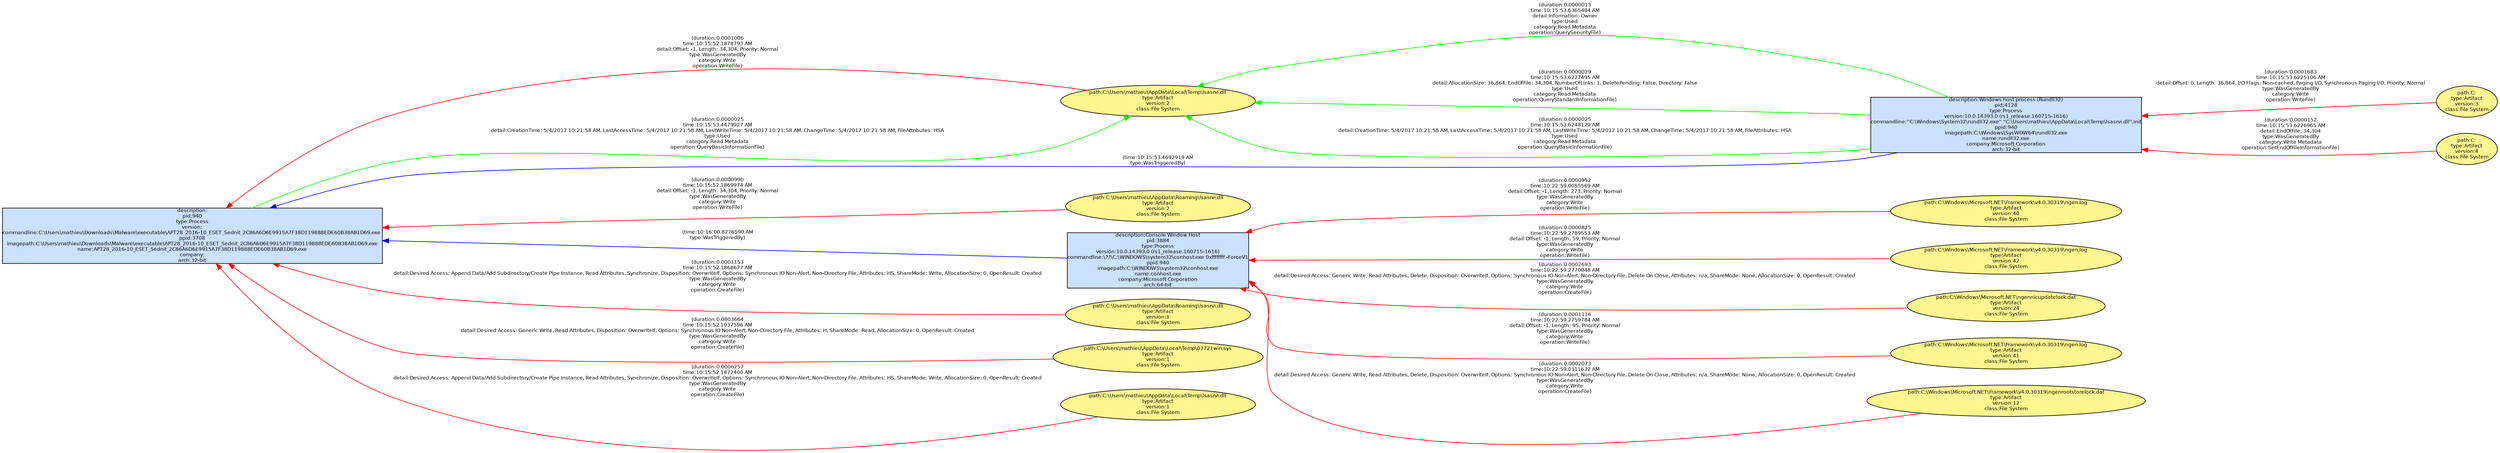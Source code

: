 digraph spade2dot {
graph [rankdir = "RL"];
node [fontname="Helvetica" fontsize="8" style="filled" margin="0.0,0.0"];
edge [fontname="Helvetica" fontsize="8"];
"1" [label="path:C:\ntype:Artifact\nversion:3\nclass:File System" shape="ellipse" fillcolor="khaki1"];
"2" [label="path:C:\ntype:Artifact\nversion:4\nclass:File System" shape="ellipse" fillcolor="khaki1"];
"3" [label="path:C:\\Windows\\Microsoft.NET\\Framework\\v4.0.30319\\ngen.log\ntype:Artifact\nversion:40\nclass:File System" shape="ellipse" fillcolor="khaki1"];
"4" [label="path:C:\\Users\\mathieu\\AppData\\Roaming\\lsasrvi.dll\ntype:Artifact\nversion:2\nclass:File System" shape="ellipse" fillcolor="khaki1"];
"5" [label="description:Console Window Host\npid:3884\ntype:Process\nversion:10.0.14393.0 (rs1_release.160715-1616)\ncommandline:\\??\\C:\\WINDOWS\\system32\\conhost.exe 0xffffffff -ForceV1\nppid:940\nimagepath:C:\\WINDOWS\\system32\\conhost.exe\nname:conhost.exe\ncompany:Microsoft Corporation\narch:64-bit" shape="box" fillcolor="lightsteelblue1"];
"6" [label="path:C:\\Users\\mathieu\\AppData\\Local\\Temp\\lsasrvi.dll\ntype:Artifact\nversion:2\nclass:File System" shape="ellipse" fillcolor="khaki1"];
"7" [label="path:C:\\Windows\\Microsoft.NET\\Framework\\v4.0.30319\\ngen.log\ntype:Artifact\nversion:42\nclass:File System" shape="ellipse" fillcolor="khaki1"];
"8" [label="path:C:\\Windows\\Microsoft.NET\\ngennicupdatelock.dat\ntype:Artifact\nversion:24\nclass:File System" shape="ellipse" fillcolor="khaki1"];
"9" [label="path:C:\\Users\\mathieu\\AppData\\Roaming\\lsasrvi.dll\ntype:Artifact\nversion:1\nclass:File System" shape="ellipse" fillcolor="khaki1"];
"10" [label="path:C:\\Windows\\Microsoft.NET\\Framework\\v4.0.30319\\ngen.log\ntype:Artifact\nversion:41\nclass:File System" shape="ellipse" fillcolor="khaki1"];
"11" [label="description:\npid:940\ntype:Process\nversion:\ncommandline:C:\\Users\\mathieu\\Downloads\\Malware\\executable\\APT28_2016-10_ESET_Sednit_2C86A6D6E9915A7F38D119888EDE60B38AB1D69.exe \nppid:3708\nimagepath:C:\\Users\\mathieu\\Downloads\\Malware\\executable\\APT28_2016-10_ESET_Sednit_2C86A6D6E9915A7F38D119888EDE60B38AB1D69.exe\nname:APT28_2016-10_ESET_Sednit_2C86A6D6E9915A7F38D119888EDE60B38AB1D69.exe\ncompany:\narch:32-bit" shape="box" fillcolor="lightsteelblue1"];
"12" [label="path:C:\\Users\\mathieu\\AppData\\Local\\Temp\\03721win.sys\ntype:Artifact\nversion:1\nclass:File System" shape="ellipse" fillcolor="khaki1"];
"13" [label="path:C:\\Windows\\Microsoft.NET\\Framework\\v4.0.30319\\ngenrootstorelock.dat\ntype:Artifact\nversion:12\nclass:File System" shape="ellipse" fillcolor="khaki1"];
"14" [label="description:Windows host process (Rundll32)\npid:4128\ntype:Process\nversion:10.0.14393.0 (rs1_release.160715-1616)\ncommandline:''C:\\Windows\\System32\\rundll32.exe'' ''C:\\Users\\mathieu\\AppData\\Local\\Temp\\lsasrvi.dll'',init\nppid:940\nimagepath:C:\\Windows\\SysWOW64\\rundll32.exe\nname:rundll32.exe\ncompany:Microsoft Corporation\narch:32-bit" shape="box" fillcolor="lightsteelblue1"];
"15" [label="path:C:\\Users\\mathieu\\AppData\\Local\\Temp\\lsasrvi.dll\ntype:Artifact\nversion:1\nclass:File System" shape="ellipse" fillcolor="khaki1"];
"1" -> "14" [label="(duration:0.0001683\ntime:10:15:53.6225106 AM\ndetail:Offset: 0, Length: 36,864, I/O Flags: Non-cached, Paging I/O, Synchronous Paging I/O, Priority: Normal\ntype:WasGeneratedBy\ncategory:Write\noperation:WriteFile)" color="red" style="solid"];
"14" -> "6" [label="(duration:0.0000013\ntime:10:15:53.6365484 AM\ndetail:Information: Owner\ntype:Used\ncategory:Read Metadata\noperation:QuerySecurityFile)" color="green" style="solid"];
"13" -> "5" [label="(duration:0.0002073\ntime:10:22:59.0311632 AM\ndetail:Desired Access: Generic Write, Read Attributes, Delete, Disposition: OverwriteIf, Options: Synchronous IO Non-Alert, Non-Directory File, Delete On Close, Attributes: n/a, ShareMode: None, AllocationSize: 0, OpenResult: Created\ntype:WasGeneratedBy\ncategory:Write\noperation:CreateFile)" color="red" style="solid"];
"14" -> "11" [label="(time:10:15:53.4692919 AM\ntype:WasTriggeredBy)" color="blue" style="solid"];
"14" -> "6" [label="(duration:0.0000029\ntime:10:15:53.6227495 AM\ndetail:AllocationSize: 36,864, EndOfFile: 34,304, NumberOfLinks: 1, DeletePending: False, Directory: False\ntype:Used\ncategory:Read Metadata\noperation:QueryStandardInformationFile)" color="green" style="solid"];
"6" -> "11" [label="(duration:0.0001006\ntime:10:15:52.1878793 AM\ndetail:Offset: -1, Length: 34,304, Priority: Normal\ntype:WasGeneratedBy\ncategory:Write\noperation:WriteFile)" color="red" style="solid"];
"12" -> "11" [label="(duration:0.0803664\ntime:10:15:52.1037596 AM\ndetail:Desired Access: Generic Write, Read Attributes, Disposition: OverwriteIf, Options: Synchronous IO Non-Alert, Non-Directory File, Attributes: H, ShareMode: Read, AllocationSize: 0, OpenResult: Created\ntype:WasGeneratedBy\ncategory:Write\noperation:CreateFile)" color="red" style="solid"];
"4" -> "11" [label="(duration:0.0000990\ntime:10:15:52.1869974 AM\ndetail:Offset: -1, Length: 34,304, Priority: Normal\ntype:WasGeneratedBy\ncategory:Write\noperation:WriteFile)" color="red" style="solid"];
"10" -> "5" [label="(duration:0.0001116\ntime:10:22:59.2759784 AM\ndetail:Offset: -1, Length: 95, Priority: Normal\ntype:WasGeneratedBy\ncategory:Write\noperation:WriteFile)" color="red" style="solid"];
"7" -> "5" [label="(duration:0.0000825\ntime:10:22:59.2789553 AM\ndetail:Offset: -1, Length: 59, Priority: Normal\ntype:WasGeneratedBy\ncategory:Write\noperation:WriteFile)" color="red" style="solid"];
"5" -> "11" [label="(time:10:16:00.8276590 AM\ntype:WasTriggeredBy)" color="blue" style="solid"];
"3" -> "5" [label="(duration:0.0000952\ntime:10:22:59.0055569 AM\ndetail:Offset: -1, Length: 273, Priority: Normal\ntype:WasGeneratedBy\ncategory:Write\noperation:WriteFile)" color="red" style="solid"];
"11" -> "6" [label="(duration:0.0000025\ntime:10:15:53.4479927 AM\ndetail:CreationTime: 5/4/2017 10:21:58 AM, LastAccessTime: 5/4/2017 10:21:58 AM, LastWriteTime: 5/4/2017 10:21:58 AM, ChangeTime: 5/4/2017 10:21:58 AM, FileAttributes: HSA\ntype:Used\ncategory:Read Metadata\noperation:QueryBasicInformationFile)" color="green" style="solid"];
"8" -> "5" [label="(duration:0.0002693\ntime:10:22:59.2770048 AM\ndetail:Desired Access: Generic Write, Read Attributes, Delete, Disposition: OverwriteIf, Options: Synchronous IO Non-Alert, Non-Directory File, Delete On Close, Attributes: n/a, ShareMode: None, AllocationSize: 0, OpenResult: Created\ntype:WasGeneratedBy\ncategory:Write\noperation:CreateFile)" color="red" style="solid"];
"14" -> "6" [label="(duration:0.0000025\ntime:10:15:53.6248129 AM\ndetail:CreationTime: 5/4/2017 10:21:58 AM, LastAccessTime: 5/4/2017 10:21:58 AM, LastWriteTime: 5/4/2017 10:21:58 AM, ChangeTime: 5/4/2017 10:21:58 AM, FileAttributes: HSA\ntype:Used\ncategory:Read Metadata\noperation:QueryBasicInformationFile)" color="green" style="solid"];
"15" -> "11" [label="(duration:0.0006257\ntime:10:15:52.1872400 AM\ndetail:Desired Access: Append Data/Add Subdirectory/Create Pipe Instance, Read Attributes, Synchronize, Disposition: OverwriteIf, Options: Synchronous IO Non-Alert, Non-Directory File, Attributes: HS, ShareMode: Write, AllocationSize: 0, OpenResult: Created\ntype:WasGeneratedBy\ncategory:Write\noperation:CreateFile)" color="red" style="solid"];
"2" -> "14" [label="(duration:0.0000152\ntime:10:15:53.6226965 AM\ndetail:EndOfFile: 34,304\ntype:WasGeneratedBy\ncategory:Write Metadata\noperation:SetEndOfFileInformationFile)" color="red" style="solid"];
"9" -> "11" [label="(duration:0.0001153\ntime:10:15:52.1868677 AM\ndetail:Desired Access: Append Data/Add Subdirectory/Create Pipe Instance, Read Attributes, Synchronize, Disposition: OverwriteIf, Options: Synchronous IO Non-Alert, Non-Directory File, Attributes: HS, ShareMode: Write, AllocationSize: 0, OpenResult: Created\ntype:WasGeneratedBy\ncategory:Write\noperation:CreateFile)" color="red" style="solid"];
}
